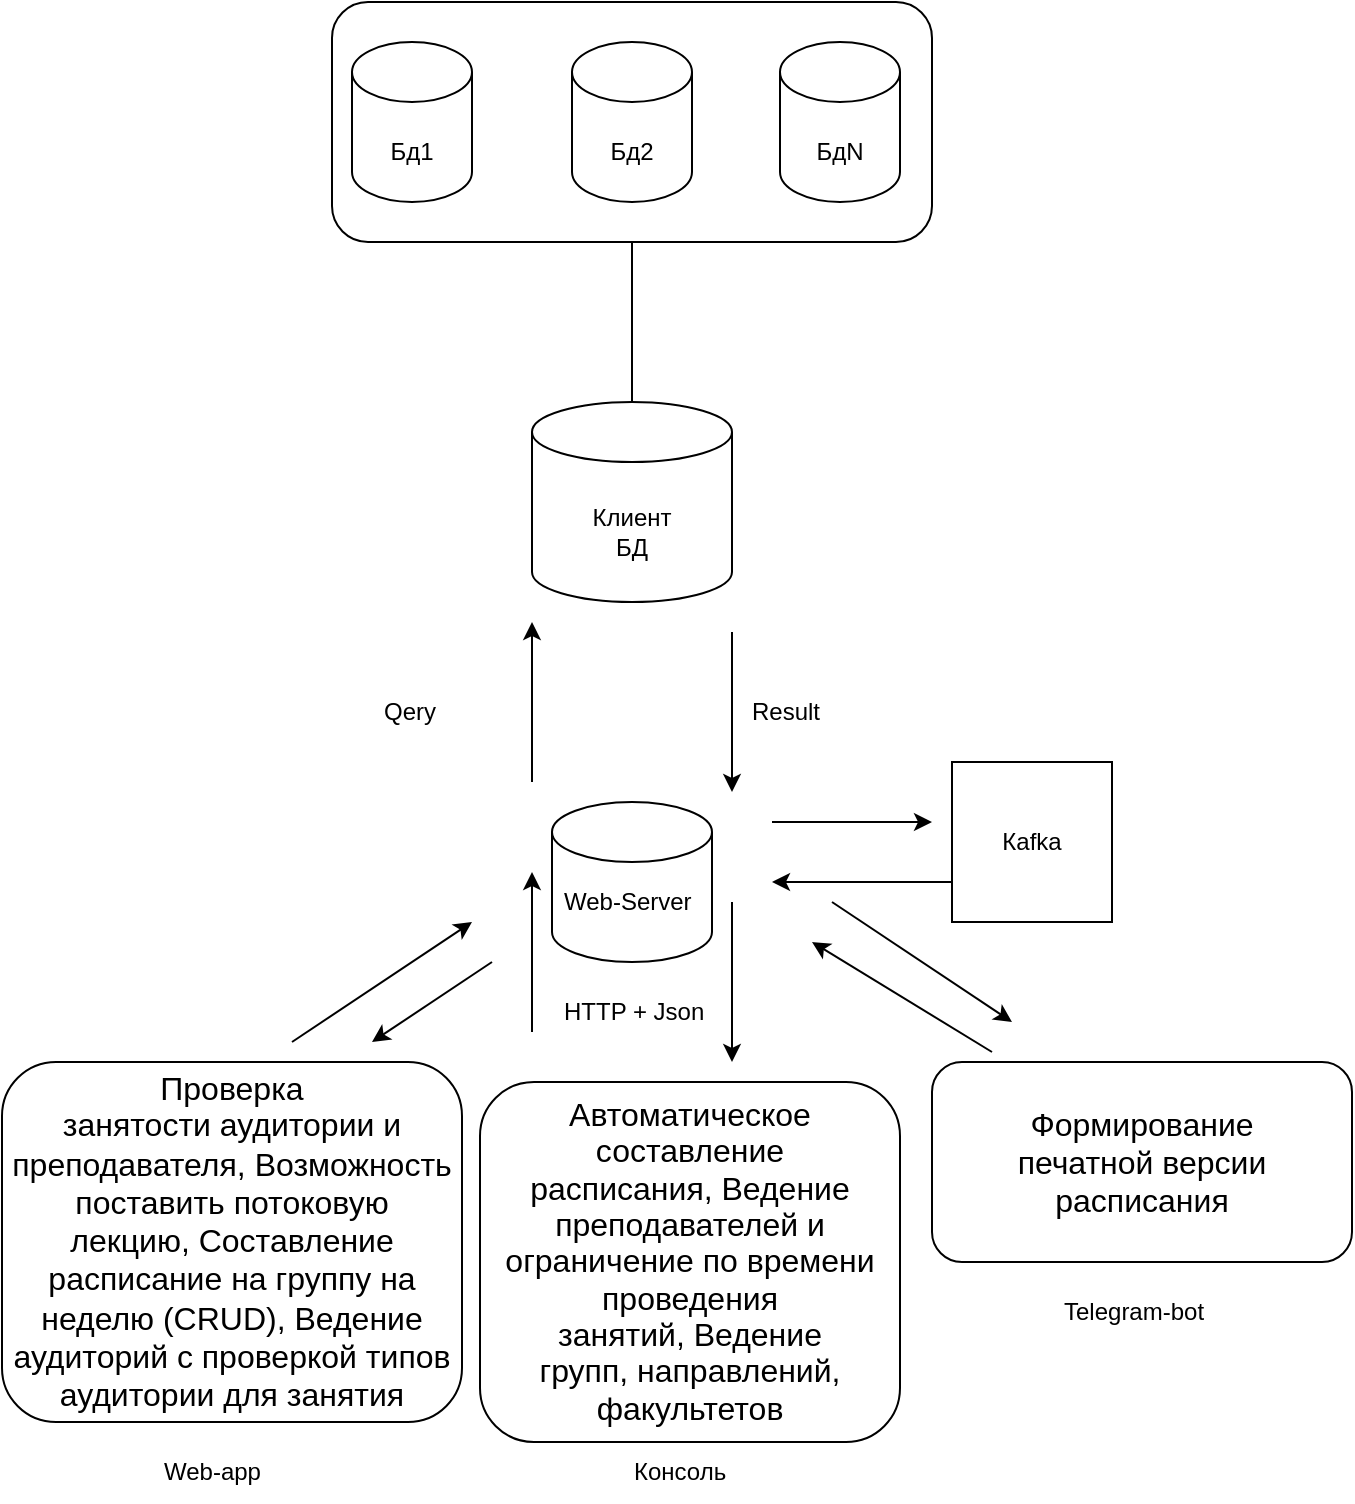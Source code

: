 <mxfile version="25.0.3">
  <diagram name="Страница — 1" id="f4Wf9Rq9JbERo32JdSKV">
    <mxGraphModel dx="2185" dy="597" grid="1" gridSize="10" guides="1" tooltips="1" connect="1" arrows="1" fold="1" page="1" pageScale="1" pageWidth="827" pageHeight="1169" math="0" shadow="0">
      <root>
        <mxCell id="0" />
        <mxCell id="1" parent="0" />
        <mxCell id="97N-wIbMj6tB275m0_wd-4" value="" style="rounded=1;whiteSpace=wrap;html=1;" vertex="1" parent="1">
          <mxGeometry x="160" y="110" width="300" height="120" as="geometry" />
        </mxCell>
        <mxCell id="97N-wIbMj6tB275m0_wd-1" value="" style="shape=cylinder3;whiteSpace=wrap;html=1;boundedLbl=1;backgroundOutline=1;size=15;" vertex="1" parent="1">
          <mxGeometry x="170" y="130" width="60" height="80" as="geometry" />
        </mxCell>
        <mxCell id="97N-wIbMj6tB275m0_wd-2" value="" style="shape=cylinder3;whiteSpace=wrap;html=1;boundedLbl=1;backgroundOutline=1;size=15;" vertex="1" parent="1">
          <mxGeometry x="280" y="130" width="60" height="80" as="geometry" />
        </mxCell>
        <mxCell id="97N-wIbMj6tB275m0_wd-3" value="" style="shape=cylinder3;whiteSpace=wrap;html=1;boundedLbl=1;backgroundOutline=1;size=15;" vertex="1" parent="1">
          <mxGeometry x="384" y="130" width="60" height="80" as="geometry" />
        </mxCell>
        <mxCell id="97N-wIbMj6tB275m0_wd-5" value="" style="shape=cylinder3;whiteSpace=wrap;html=1;boundedLbl=1;backgroundOutline=1;size=15;" vertex="1" parent="1">
          <mxGeometry x="260" y="310" width="100" height="100" as="geometry" />
        </mxCell>
        <mxCell id="97N-wIbMj6tB275m0_wd-6" value="" style="endArrow=none;html=1;rounded=0;exitX=0.5;exitY=0;exitDx=0;exitDy=0;exitPerimeter=0;" edge="1" parent="1" source="97N-wIbMj6tB275m0_wd-5">
          <mxGeometry width="50" height="50" relative="1" as="geometry">
            <mxPoint x="500" y="250" as="sourcePoint" />
            <mxPoint x="310" y="230" as="targetPoint" />
          </mxGeometry>
        </mxCell>
        <mxCell id="97N-wIbMj6tB275m0_wd-7" value="" style="shape=cylinder3;whiteSpace=wrap;html=1;boundedLbl=1;backgroundOutline=1;size=15;" vertex="1" parent="1">
          <mxGeometry x="270" y="510" width="80" height="80" as="geometry" />
        </mxCell>
        <mxCell id="97N-wIbMj6tB275m0_wd-8" value="" style="endArrow=classic;html=1;rounded=0;" edge="1" parent="1">
          <mxGeometry width="50" height="50" relative="1" as="geometry">
            <mxPoint x="260" y="500" as="sourcePoint" />
            <mxPoint x="260" y="420" as="targetPoint" />
          </mxGeometry>
        </mxCell>
        <mxCell id="97N-wIbMj6tB275m0_wd-9" value="" style="endArrow=classic;html=1;rounded=0;" edge="1" parent="1">
          <mxGeometry width="50" height="50" relative="1" as="geometry">
            <mxPoint x="360" y="425" as="sourcePoint" />
            <mxPoint x="360" y="505" as="targetPoint" />
          </mxGeometry>
        </mxCell>
        <mxCell id="97N-wIbMj6tB275m0_wd-10" value="&lt;div&gt;&lt;span style=&quot;font-size:12.0pt;line-height:115%;&lt;br/&gt;font-family:&amp;quot;Calibri&amp;quot;,sans-serif;mso-ascii-theme-font:minor-latin;mso-fareast-font-family:&lt;br/&gt;Calibri;mso-fareast-theme-font:minor-latin;mso-hansi-theme-font:minor-latin;&lt;br/&gt;mso-bidi-font-family:&amp;quot;Times New Roman&amp;quot;;mso-bidi-theme-font:minor-bidi;&lt;br/&gt;mso-ansi-language:RU;mso-fareast-language:EN-US;mso-bidi-language:AR-SA&quot;&gt;&lt;span style=&quot;font-family: Calibri, sans-serif; font-size: 12pt; background-color: initial;&quot;&gt;Проверка&lt;br&gt;занятости аудитории и преподавателя&lt;/span&gt;,&amp;nbsp;&lt;/span&gt;&lt;span style=&quot;font-family: Calibri, sans-serif; font-size: 12pt; background-color: initial;&quot;&gt;Возможность&lt;br&gt;поставить потоковую лекцию,&amp;nbsp;&lt;/span&gt;&lt;span style=&quot;font-family: Calibri, sans-serif; font-size: 12pt; background-color: initial;&quot;&gt;Составление&lt;br&gt;расписание на группу на неделю (CRUD),&amp;nbsp;&lt;/span&gt;&lt;span style=&quot;font-family: Calibri, sans-serif; font-size: 12pt; background-color: initial;&quot;&gt;Ведение&lt;br/&gt;аудиторий с проверкой типов аудитории для занятия&lt;/span&gt;&lt;/div&gt;" style="rounded=1;whiteSpace=wrap;html=1;" vertex="1" parent="1">
          <mxGeometry x="-5" y="640" width="230" height="180" as="geometry" />
        </mxCell>
        <mxCell id="97N-wIbMj6tB275m0_wd-11" value="" style="endArrow=classic;html=1;rounded=0;" edge="1" parent="1">
          <mxGeometry width="50" height="50" relative="1" as="geometry">
            <mxPoint x="260" y="625" as="sourcePoint" />
            <mxPoint x="260" y="545" as="targetPoint" />
          </mxGeometry>
        </mxCell>
        <mxCell id="97N-wIbMj6tB275m0_wd-12" value="" style="endArrow=classic;html=1;rounded=0;" edge="1" parent="1">
          <mxGeometry width="50" height="50" relative="1" as="geometry">
            <mxPoint x="360" y="560" as="sourcePoint" />
            <mxPoint x="360" y="640" as="targetPoint" />
          </mxGeometry>
        </mxCell>
        <mxCell id="97N-wIbMj6tB275m0_wd-13" value="Бд1" style="text;html=1;align=center;verticalAlign=middle;whiteSpace=wrap;rounded=0;" vertex="1" parent="1">
          <mxGeometry x="170" y="170" width="60" height="30" as="geometry" />
        </mxCell>
        <mxCell id="97N-wIbMj6tB275m0_wd-14" value="Бд2" style="text;html=1;align=center;verticalAlign=middle;whiteSpace=wrap;rounded=0;" vertex="1" parent="1">
          <mxGeometry x="280" y="170" width="60" height="30" as="geometry" />
        </mxCell>
        <mxCell id="97N-wIbMj6tB275m0_wd-15" value="БдN" style="text;html=1;align=center;verticalAlign=middle;whiteSpace=wrap;rounded=0;" vertex="1" parent="1">
          <mxGeometry x="384" y="170" width="60" height="30" as="geometry" />
        </mxCell>
        <mxCell id="97N-wIbMj6tB275m0_wd-16" value="Клиент БД" style="text;html=1;align=center;verticalAlign=middle;whiteSpace=wrap;rounded=0;" vertex="1" parent="1">
          <mxGeometry x="280" y="360" width="60" height="30" as="geometry" />
        </mxCell>
        <mxCell id="97N-wIbMj6tB275m0_wd-17" value="Qery" style="text;strokeColor=none;fillColor=none;align=left;verticalAlign=middle;spacingLeft=4;spacingRight=4;overflow=hidden;points=[[0,0.5],[1,0.5]];portConstraint=eastwest;rotatable=0;whiteSpace=wrap;html=1;" vertex="1" parent="1">
          <mxGeometry x="180" y="450" width="80" height="30" as="geometry" />
        </mxCell>
        <mxCell id="97N-wIbMj6tB275m0_wd-18" value="Result" style="text;strokeColor=none;fillColor=none;align=left;verticalAlign=middle;spacingLeft=4;spacingRight=4;overflow=hidden;points=[[0,0.5],[1,0.5]];portConstraint=eastwest;rotatable=0;whiteSpace=wrap;html=1;" vertex="1" parent="1">
          <mxGeometry x="364" y="450" width="80" height="30" as="geometry" />
        </mxCell>
        <mxCell id="97N-wIbMj6tB275m0_wd-19" value="Web-Server" style="text;strokeColor=none;fillColor=none;align=left;verticalAlign=middle;spacingLeft=4;spacingRight=4;overflow=hidden;points=[[0,0.5],[1,0.5]];portConstraint=eastwest;rotatable=0;whiteSpace=wrap;html=1;" vertex="1" parent="1">
          <mxGeometry x="270" y="540" width="80" height="40" as="geometry" />
        </mxCell>
        <mxCell id="97N-wIbMj6tB275m0_wd-20" value="HTTP + Json" style="text;strokeColor=none;fillColor=none;align=left;verticalAlign=middle;spacingLeft=4;spacingRight=4;overflow=hidden;points=[[0,0.5],[1,0.5]];portConstraint=eastwest;rotatable=0;whiteSpace=wrap;html=1;" vertex="1" parent="1">
          <mxGeometry x="270" y="600" width="86" height="30" as="geometry" />
        </mxCell>
        <mxCell id="97N-wIbMj6tB275m0_wd-21" value="&lt;span style=&quot;font-size:12.0pt;line-height:115%;&lt;br/&gt;font-family:&amp;quot;Calibri&amp;quot;,sans-serif;mso-ascii-theme-font:minor-latin;mso-fareast-font-family:&lt;br/&gt;Calibri;mso-fareast-theme-font:minor-latin;mso-hansi-theme-font:minor-latin;&lt;br/&gt;mso-bidi-font-family:&amp;quot;Times New Roman&amp;quot;;mso-bidi-theme-font:minor-bidi;&lt;br/&gt;mso-ansi-language:RU;mso-fareast-language:EN-US;mso-bidi-language:AR-SA&quot;&gt;Автоматическое&lt;br&gt;составление расписания,&amp;nbsp;&lt;/span&gt;&lt;span style=&quot;font-size:12.0pt;line-height:115%;&lt;br/&gt;font-family:&amp;quot;Calibri&amp;quot;,sans-serif;mso-ascii-theme-font:minor-latin;mso-fareast-font-family:&lt;br/&gt;Calibri;mso-fareast-theme-font:minor-latin;mso-hansi-theme-font:minor-latin;&lt;br/&gt;mso-bidi-font-family:&amp;quot;Times New Roman&amp;quot;;mso-bidi-theme-font:minor-bidi;&lt;br/&gt;mso-ansi-language:RU;mso-fareast-language:EN-US;mso-bidi-language:AR-SA&quot;&gt;Ведение&lt;br/&gt;преподавателей и ограничение по времени проведения занятий,&amp;nbsp;&lt;/span&gt;&lt;span style=&quot;font-size:12.0pt;line-height:115%;&lt;br/&gt;font-family:&amp;quot;Calibri&amp;quot;,sans-serif;mso-ascii-theme-font:minor-latin;mso-fareast-font-family:&lt;br/&gt;Calibri;mso-fareast-theme-font:minor-latin;mso-hansi-theme-font:minor-latin;&lt;br/&gt;mso-bidi-font-family:&amp;quot;Times New Roman&amp;quot;;mso-bidi-theme-font:minor-bidi;&lt;br/&gt;mso-ansi-language:RU;mso-fareast-language:EN-US;mso-bidi-language:AR-SA&quot;&gt;Ведение&lt;br/&gt;групп, направлений, факультетов&lt;/span&gt;" style="rounded=1;whiteSpace=wrap;html=1;" vertex="1" parent="1">
          <mxGeometry x="234" y="650" width="210" height="180" as="geometry" />
        </mxCell>
        <mxCell id="97N-wIbMj6tB275m0_wd-24" value="&lt;span style=&quot;font-size: 16px;&quot;&gt;Формирование&lt;/span&gt;&lt;br style=&quot;font-size: 16px;&quot;&gt;&lt;span style=&quot;font-size: 16px;&quot;&gt;печатной версии расписания&lt;/span&gt;" style="rounded=1;whiteSpace=wrap;html=1;" vertex="1" parent="1">
          <mxGeometry x="460" y="640" width="210" height="100" as="geometry" />
        </mxCell>
        <mxCell id="97N-wIbMj6tB275m0_wd-25" value="Web-app" style="text;strokeColor=none;fillColor=none;align=left;verticalAlign=middle;spacingLeft=4;spacingRight=4;overflow=hidden;points=[[0,0.5],[1,0.5]];portConstraint=eastwest;rotatable=0;whiteSpace=wrap;html=1;" vertex="1" parent="1">
          <mxGeometry x="70" y="830" width="80" height="30" as="geometry" />
        </mxCell>
        <mxCell id="97N-wIbMj6tB275m0_wd-26" value="Консоль" style="text;strokeColor=none;fillColor=none;align=left;verticalAlign=middle;spacingLeft=4;spacingRight=4;overflow=hidden;points=[[0,0.5],[1,0.5]];portConstraint=eastwest;rotatable=0;whiteSpace=wrap;html=1;" vertex="1" parent="1">
          <mxGeometry x="305" y="830" width="80" height="30" as="geometry" />
        </mxCell>
        <mxCell id="97N-wIbMj6tB275m0_wd-27" value="Telegram-bot" style="text;strokeColor=none;fillColor=none;align=left;verticalAlign=middle;spacingLeft=4;spacingRight=4;overflow=hidden;points=[[0,0.5],[1,0.5]];portConstraint=eastwest;rotatable=0;whiteSpace=wrap;html=1;" vertex="1" parent="1">
          <mxGeometry x="520" y="750" width="90" height="30" as="geometry" />
        </mxCell>
        <mxCell id="97N-wIbMj6tB275m0_wd-28" value="" style="endArrow=classic;html=1;rounded=0;" edge="1" parent="1">
          <mxGeometry width="50" height="50" relative="1" as="geometry">
            <mxPoint x="140" y="630" as="sourcePoint" />
            <mxPoint x="230" y="570" as="targetPoint" />
          </mxGeometry>
        </mxCell>
        <mxCell id="97N-wIbMj6tB275m0_wd-29" value="" style="endArrow=classic;html=1;rounded=0;" edge="1" parent="1">
          <mxGeometry width="50" height="50" relative="1" as="geometry">
            <mxPoint x="410" y="560" as="sourcePoint" />
            <mxPoint x="500" y="620" as="targetPoint" />
          </mxGeometry>
        </mxCell>
        <mxCell id="97N-wIbMj6tB275m0_wd-30" value="" style="endArrow=classic;html=1;rounded=0;" edge="1" parent="1">
          <mxGeometry width="50" height="50" relative="1" as="geometry">
            <mxPoint x="490" y="635" as="sourcePoint" />
            <mxPoint x="400" y="580" as="targetPoint" />
          </mxGeometry>
        </mxCell>
        <mxCell id="97N-wIbMj6tB275m0_wd-31" value="" style="endArrow=classic;html=1;rounded=0;" edge="1" parent="1">
          <mxGeometry width="50" height="50" relative="1" as="geometry">
            <mxPoint x="240" y="590" as="sourcePoint" />
            <mxPoint x="180" y="630" as="targetPoint" />
          </mxGeometry>
        </mxCell>
        <mxCell id="97N-wIbMj6tB275m0_wd-32" value="Каfka" style="whiteSpace=wrap;html=1;aspect=fixed;" vertex="1" parent="1">
          <mxGeometry x="470" y="490" width="80" height="80" as="geometry" />
        </mxCell>
        <mxCell id="97N-wIbMj6tB275m0_wd-33" value="" style="endArrow=classic;html=1;rounded=0;" edge="1" parent="1">
          <mxGeometry width="50" height="50" relative="1" as="geometry">
            <mxPoint x="380" y="520" as="sourcePoint" />
            <mxPoint x="460" y="520" as="targetPoint" />
          </mxGeometry>
        </mxCell>
        <mxCell id="97N-wIbMj6tB275m0_wd-34" value="" style="endArrow=classic;html=1;rounded=0;exitX=0;exitY=0.75;exitDx=0;exitDy=0;" edge="1" parent="1" source="97N-wIbMj6tB275m0_wd-32">
          <mxGeometry width="50" height="50" relative="1" as="geometry">
            <mxPoint x="430" y="570" as="sourcePoint" />
            <mxPoint x="380" y="550" as="targetPoint" />
          </mxGeometry>
        </mxCell>
      </root>
    </mxGraphModel>
  </diagram>
</mxfile>
